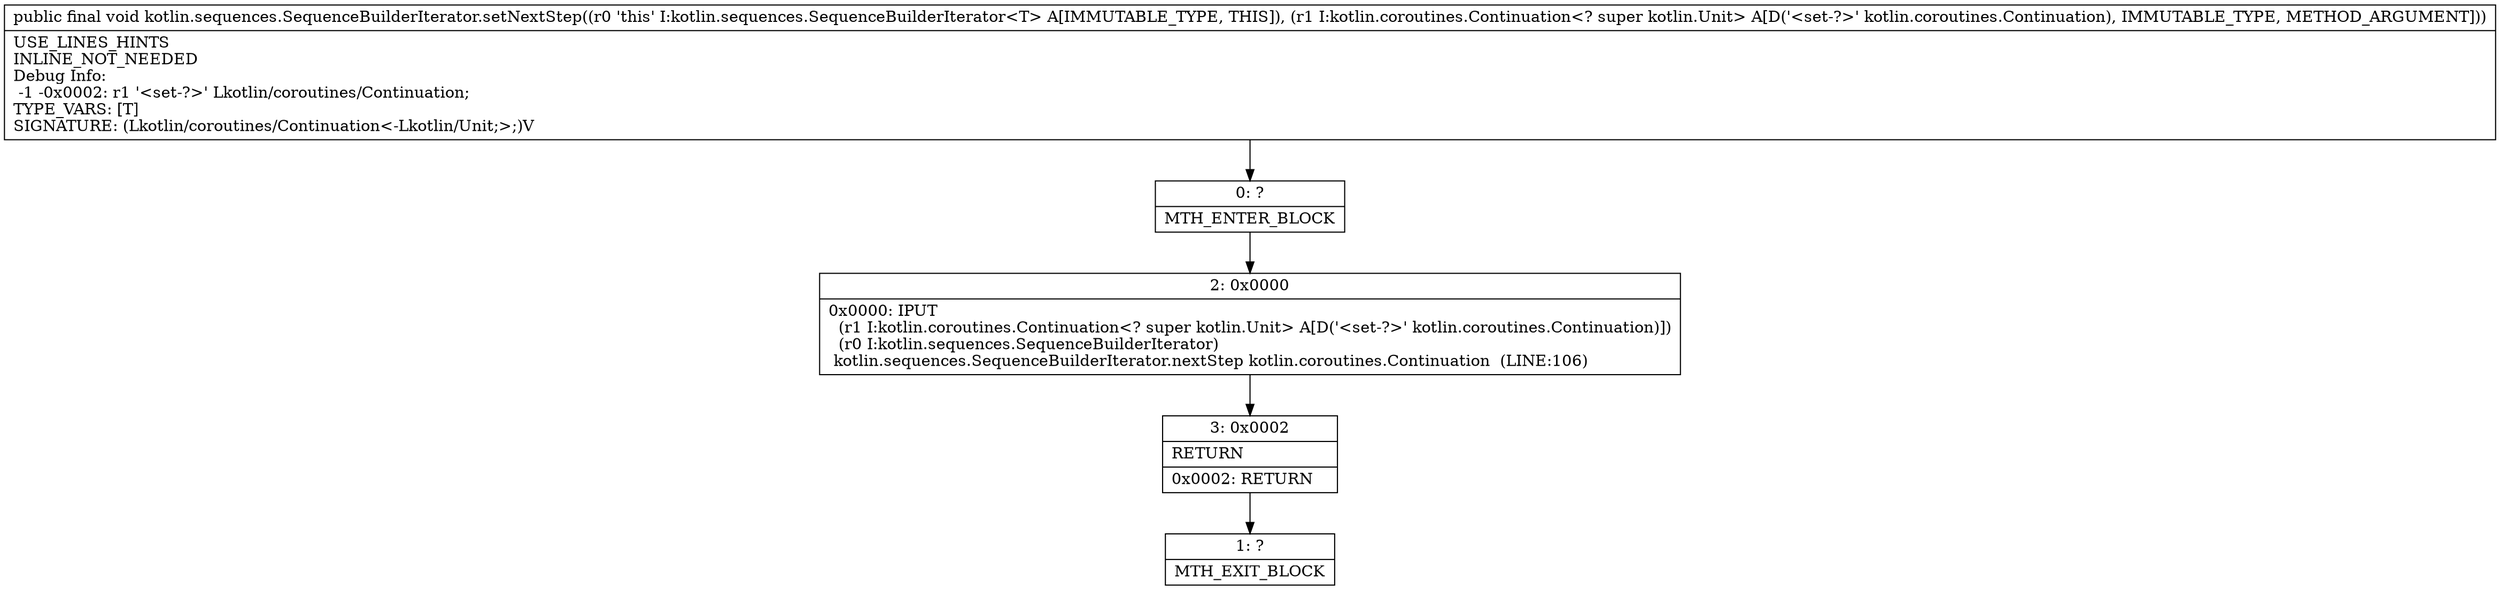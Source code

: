 digraph "CFG forkotlin.sequences.SequenceBuilderIterator.setNextStep(Lkotlin\/coroutines\/Continuation;)V" {
Node_0 [shape=record,label="{0\:\ ?|MTH_ENTER_BLOCK\l}"];
Node_2 [shape=record,label="{2\:\ 0x0000|0x0000: IPUT  \l  (r1 I:kotlin.coroutines.Continuation\<? super kotlin.Unit\> A[D('\<set\-?\>' kotlin.coroutines.Continuation)])\l  (r0 I:kotlin.sequences.SequenceBuilderIterator)\l kotlin.sequences.SequenceBuilderIterator.nextStep kotlin.coroutines.Continuation  (LINE:106)\l}"];
Node_3 [shape=record,label="{3\:\ 0x0002|RETURN\l|0x0002: RETURN   \l}"];
Node_1 [shape=record,label="{1\:\ ?|MTH_EXIT_BLOCK\l}"];
MethodNode[shape=record,label="{public final void kotlin.sequences.SequenceBuilderIterator.setNextStep((r0 'this' I:kotlin.sequences.SequenceBuilderIterator\<T\> A[IMMUTABLE_TYPE, THIS]), (r1 I:kotlin.coroutines.Continuation\<? super kotlin.Unit\> A[D('\<set\-?\>' kotlin.coroutines.Continuation), IMMUTABLE_TYPE, METHOD_ARGUMENT]))  | USE_LINES_HINTS\lINLINE_NOT_NEEDED\lDebug Info:\l  \-1 \-0x0002: r1 '\<set\-?\>' Lkotlin\/coroutines\/Continuation;\lTYPE_VARS: [T]\lSIGNATURE: (Lkotlin\/coroutines\/Continuation\<\-Lkotlin\/Unit;\>;)V\l}"];
MethodNode -> Node_0;Node_0 -> Node_2;
Node_2 -> Node_3;
Node_3 -> Node_1;
}

